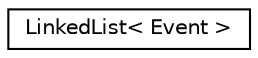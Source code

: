 digraph "Graphical Class Hierarchy"
{
  edge [fontname="Helvetica",fontsize="10",labelfontname="Helvetica",labelfontsize="10"];
  node [fontname="Helvetica",fontsize="10",shape=record];
  rankdir="LR";
  Node1 [label="LinkedList\< Event \>",height=0.2,width=0.4,color="black", fillcolor="white", style="filled",URL="$classLinkedList.html"];
}
